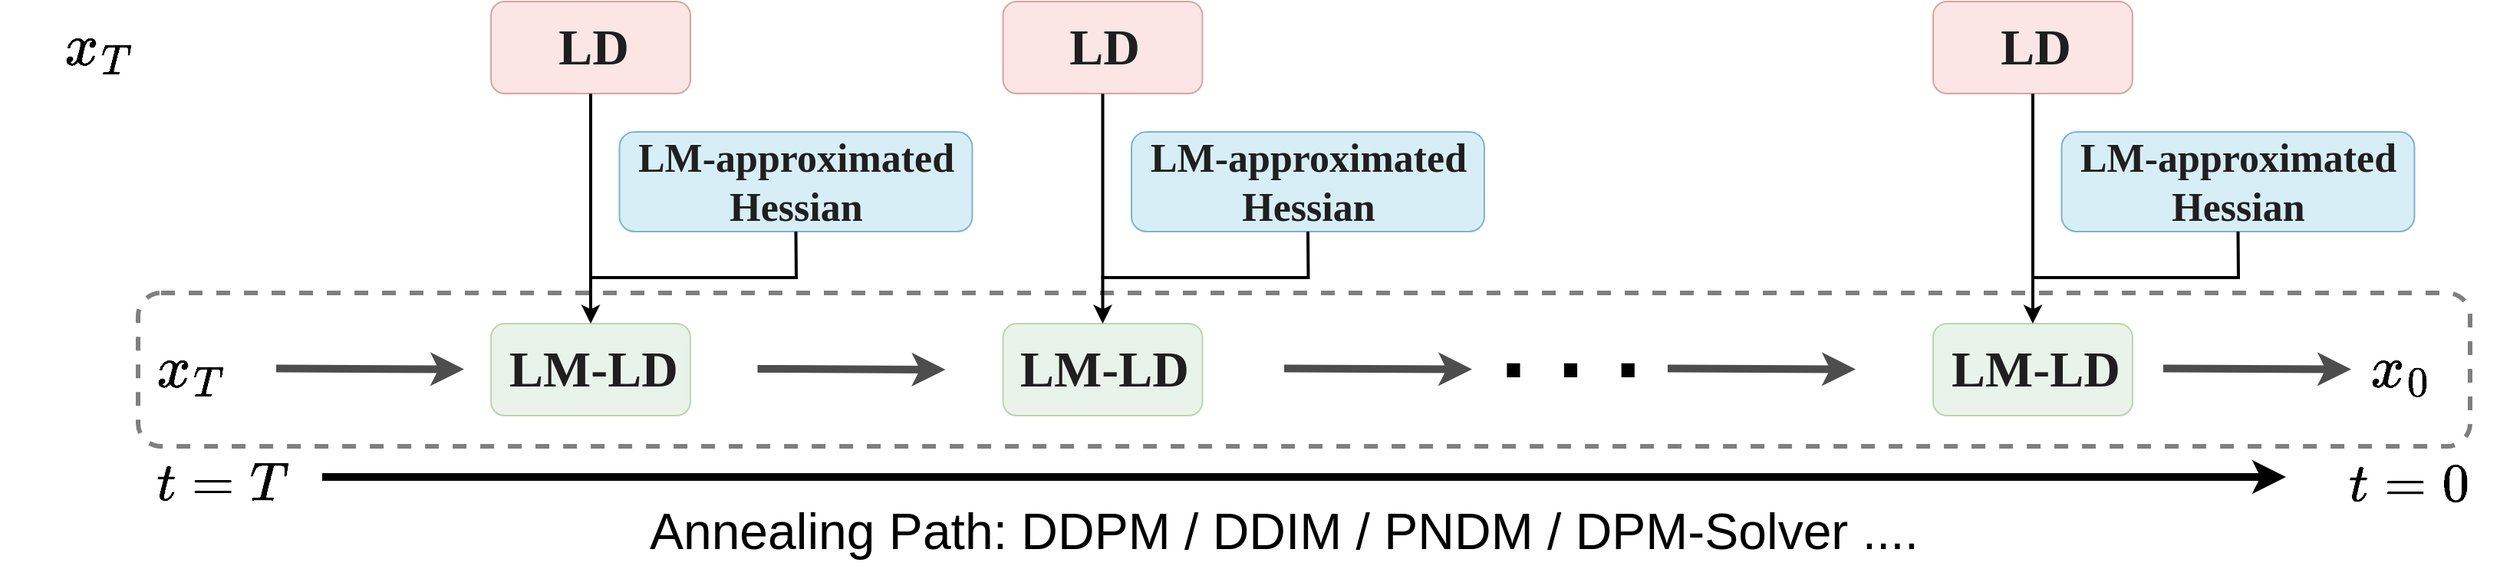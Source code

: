 <mxfile version="24.7.10">
  <diagram name="第 1 页" id="lS-i0Gt15iTJMl3-oWpZ">
    <mxGraphModel dx="2330" dy="1331" grid="1" gridSize="10" guides="1" tooltips="1" connect="1" arrows="1" fold="1" page="1" pageScale="1" pageWidth="1654" pageHeight="1169" math="1" shadow="0">
      <root>
        <mxCell id="0" />
        <mxCell id="1" parent="0" />
        <mxCell id="y4yGmVKCfS3PrLfLOZ-u-2" value="" style="rounded=1;whiteSpace=wrap;html=1;fillColor=none;strokeColor=#000000;opacity=50;dashed=1;strokeWidth=3;" vertex="1" parent="1">
          <mxGeometry x="120" y="360" width="1520" height="100" as="geometry" />
        </mxCell>
        <mxCell id="tqPr3qISnYxZAip9u7IL-2" value="" style="rounded=1;whiteSpace=wrap;html=1;fillColor=#d5e8d4;strokeColor=#82b366;opacity=50;" parent="1" vertex="1">
          <mxGeometry x="350" y="380" width="130" height="60" as="geometry" />
        </mxCell>
        <mxCell id="tqPr3qISnYxZAip9u7IL-1" value="&lt;span style=&quot;color: rgb(31, 31, 31); font-family: &amp;quot;Times New Roman&amp;quot;; text-align: left;&quot;&gt;&lt;font style=&quot;font-size: 33px;&quot;&gt;&lt;b&gt;LM-LD&lt;/b&gt;&lt;/font&gt;&lt;/span&gt;" style="rounded=1;whiteSpace=wrap;html=1;fillColor=none;strokeColor=none;opacity=30;gradientColor=none;" parent="1" vertex="1">
          <mxGeometry x="352.5" y="386.87" width="127.5" height="46.25" as="geometry" />
        </mxCell>
        <mxCell id="tqPr3qISnYxZAip9u7IL-3" value="" style="endArrow=classic;html=1;rounded=0;strokeWidth=5;" parent="1" edge="1">
          <mxGeometry width="50" height="50" relative="1" as="geometry">
            <mxPoint x="240" y="480" as="sourcePoint" />
            <mxPoint x="1520" y="480" as="targetPoint" />
          </mxGeometry>
        </mxCell>
        <mxCell id="tqPr3qISnYxZAip9u7IL-4" value="&lt;font style=&quot;font-size: 30px;&quot;&gt;$$t = T$$&lt;/font&gt;" style="text;html=1;align=center;verticalAlign=middle;whiteSpace=wrap;rounded=0;" parent="1" vertex="1">
          <mxGeometry x="110" y="470" width="130" height="30" as="geometry" />
        </mxCell>
        <mxCell id="tqPr3qISnYxZAip9u7IL-5" value="&lt;font style=&quot;font-size: 30px;&quot;&gt;$$t = 0$$&lt;/font&gt;" style="text;html=1;align=center;verticalAlign=middle;whiteSpace=wrap;rounded=0;" parent="1" vertex="1">
          <mxGeometry x="1570" y="470" width="60" height="30" as="geometry" />
        </mxCell>
        <mxCell id="tqPr3qISnYxZAip9u7IL-6" value="&lt;font style=&quot;font-size: 33px;&quot;&gt;Annealing Path: DDPM / DDIM / PNDM / DPM-Solver ....&lt;/font&gt;" style="text;html=1;align=center;verticalAlign=middle;whiteSpace=wrap;rounded=0;" parent="1" vertex="1">
          <mxGeometry x="367" y="500" width="1000" height="30" as="geometry" />
        </mxCell>
        <mxCell id="tqPr3qISnYxZAip9u7IL-13" style="edgeStyle=orthogonalEdgeStyle;rounded=0;orthogonalLoop=1;jettySize=auto;html=1;strokeWidth=2;entryX=0.5;entryY=0;entryDx=0;entryDy=0;" parent="1" source="tqPr3qISnYxZAip9u7IL-7" target="tqPr3qISnYxZAip9u7IL-2" edge="1">
          <mxGeometry relative="1" as="geometry">
            <mxPoint x="415" y="390" as="targetPoint" />
          </mxGeometry>
        </mxCell>
        <mxCell id="tqPr3qISnYxZAip9u7IL-7" value="" style="rounded=1;whiteSpace=wrap;html=1;fillColor=#f8cecc;strokeColor=#b85450;opacity=50;" parent="1" vertex="1">
          <mxGeometry x="350" y="170" width="130" height="60" as="geometry" />
        </mxCell>
        <mxCell id="tqPr3qISnYxZAip9u7IL-8" value="&lt;span style=&quot;color: rgb(31, 31, 31); font-family: &amp;quot;Times New Roman&amp;quot;; text-align: left;&quot;&gt;&lt;font style=&quot;font-size: 33px;&quot;&gt;&lt;b&gt;LD&lt;/b&gt;&lt;/font&gt;&lt;/span&gt;" style="rounded=1;whiteSpace=wrap;html=1;fillColor=none;strokeColor=none;opacity=30;gradientColor=none;" parent="1" vertex="1">
          <mxGeometry x="352.5" y="176.87" width="127.5" height="46.25" as="geometry" />
        </mxCell>
        <mxCell id="tqPr3qISnYxZAip9u7IL-9" value="" style="rounded=1;whiteSpace=wrap;html=1;fillColor=#b1ddf0;strokeColor=#10739e;opacity=50;" parent="1" vertex="1">
          <mxGeometry x="433.75" y="255" width="230" height="65" as="geometry" />
        </mxCell>
        <mxCell id="tqPr3qISnYxZAip9u7IL-10" value="&lt;span style=&quot;color: rgb(31, 31, 31); font-family: &amp;quot;Times New Roman&amp;quot;; text-align: left; font-size: 26px;&quot;&gt;&lt;font style=&quot;font-size: 26px;&quot;&gt;&lt;b style=&quot;&quot;&gt;LM-approximated&lt;/b&gt;&lt;/font&gt;&lt;/span&gt;&lt;div style=&quot;font-size: 26px;&quot;&gt;&lt;span style=&quot;color: rgb(31, 31, 31); font-family: &amp;quot;Times New Roman&amp;quot;; text-align: left;&quot;&gt;&lt;font style=&quot;font-size: 26px;&quot;&gt;&lt;b style=&quot;&quot;&gt;Hessian&lt;/b&gt;&lt;/font&gt;&lt;/span&gt;&lt;/div&gt;" style="rounded=1;whiteSpace=wrap;html=1;fillColor=none;strokeColor=none;opacity=30;gradientColor=none;" parent="1" vertex="1">
          <mxGeometry x="400" y="264.38" width="297.5" height="46.25" as="geometry" />
        </mxCell>
        <mxCell id="tqPr3qISnYxZAip9u7IL-15" value="" style="endArrow=none;html=1;rounded=0;entryX=0.5;entryY=1;entryDx=0;entryDy=0;strokeWidth=2;" parent="1" target="tqPr3qISnYxZAip9u7IL-9" edge="1">
          <mxGeometry width="50" height="50" relative="1" as="geometry">
            <mxPoint x="414" y="350" as="sourcePoint" />
            <mxPoint x="549" y="320" as="targetPoint" />
            <Array as="points">
              <mxPoint x="549" y="350" />
            </Array>
          </mxGeometry>
        </mxCell>
        <mxCell id="tqPr3qISnYxZAip9u7IL-39" value="" style="rounded=1;whiteSpace=wrap;html=1;fillColor=#d5e8d4;strokeColor=#82b366;opacity=50;" parent="1" vertex="1">
          <mxGeometry x="683.75" y="380" width="130" height="60" as="geometry" />
        </mxCell>
        <mxCell id="tqPr3qISnYxZAip9u7IL-40" value="&lt;span style=&quot;color: rgb(31, 31, 31); font-family: &amp;quot;Times New Roman&amp;quot;; text-align: left;&quot;&gt;&lt;font style=&quot;font-size: 33px;&quot;&gt;&lt;b&gt;LM-LD&lt;/b&gt;&lt;/font&gt;&lt;/span&gt;" style="rounded=1;whiteSpace=wrap;html=1;fillColor=none;strokeColor=none;opacity=30;gradientColor=none;" parent="1" vertex="1">
          <mxGeometry x="686.25" y="386.87" width="127.5" height="46.25" as="geometry" />
        </mxCell>
        <mxCell id="tqPr3qISnYxZAip9u7IL-41" style="edgeStyle=orthogonalEdgeStyle;rounded=0;orthogonalLoop=1;jettySize=auto;html=1;strokeWidth=2;entryX=0.5;entryY=0;entryDx=0;entryDy=0;" parent="1" source="tqPr3qISnYxZAip9u7IL-42" target="tqPr3qISnYxZAip9u7IL-39" edge="1">
          <mxGeometry relative="1" as="geometry">
            <mxPoint x="748.75" y="390" as="targetPoint" />
          </mxGeometry>
        </mxCell>
        <mxCell id="tqPr3qISnYxZAip9u7IL-42" value="" style="rounded=1;whiteSpace=wrap;html=1;fillColor=#f8cecc;strokeColor=#b85450;opacity=50;" parent="1" vertex="1">
          <mxGeometry x="683.75" y="170" width="130" height="60" as="geometry" />
        </mxCell>
        <mxCell id="tqPr3qISnYxZAip9u7IL-43" value="&lt;span style=&quot;color: rgb(31, 31, 31); font-family: &amp;quot;Times New Roman&amp;quot;; text-align: left;&quot;&gt;&lt;font style=&quot;font-size: 33px;&quot;&gt;&lt;b&gt;LD&lt;/b&gt;&lt;/font&gt;&lt;/span&gt;" style="rounded=1;whiteSpace=wrap;html=1;fillColor=none;strokeColor=none;opacity=30;gradientColor=none;" parent="1" vertex="1">
          <mxGeometry x="686.25" y="176.87" width="127.5" height="46.25" as="geometry" />
        </mxCell>
        <mxCell id="tqPr3qISnYxZAip9u7IL-44" value="" style="rounded=1;whiteSpace=wrap;html=1;fillColor=#b1ddf0;strokeColor=#10739e;opacity=50;" parent="1" vertex="1">
          <mxGeometry x="767.5" y="255" width="230" height="65" as="geometry" />
        </mxCell>
        <mxCell id="tqPr3qISnYxZAip9u7IL-45" value="&lt;span style=&quot;color: rgb(31, 31, 31); font-family: &amp;quot;Times New Roman&amp;quot;; text-align: left; font-size: 26px;&quot;&gt;&lt;font style=&quot;font-size: 26px;&quot;&gt;&lt;b style=&quot;&quot;&gt;LM-approximated&lt;/b&gt;&lt;/font&gt;&lt;/span&gt;&lt;div style=&quot;font-size: 26px;&quot;&gt;&lt;span style=&quot;color: rgb(31, 31, 31); font-family: &amp;quot;Times New Roman&amp;quot;; text-align: left;&quot;&gt;&lt;font style=&quot;font-size: 26px;&quot;&gt;&lt;b style=&quot;&quot;&gt;Hessian&lt;/b&gt;&lt;/font&gt;&lt;/span&gt;&lt;/div&gt;" style="rounded=1;whiteSpace=wrap;html=1;fillColor=none;strokeColor=none;opacity=30;gradientColor=none;" parent="1" vertex="1">
          <mxGeometry x="733.75" y="264.38" width="297.5" height="46.25" as="geometry" />
        </mxCell>
        <mxCell id="tqPr3qISnYxZAip9u7IL-46" value="" style="endArrow=none;html=1;rounded=0;entryX=0.5;entryY=1;entryDx=0;entryDy=0;strokeWidth=2;" parent="1" target="tqPr3qISnYxZAip9u7IL-44" edge="1">
          <mxGeometry width="50" height="50" relative="1" as="geometry">
            <mxPoint x="747.75" y="350" as="sourcePoint" />
            <mxPoint x="882.75" y="320" as="targetPoint" />
            <Array as="points">
              <mxPoint x="882.75" y="350" />
            </Array>
          </mxGeometry>
        </mxCell>
        <mxCell id="tqPr3qISnYxZAip9u7IL-47" value="" style="rounded=1;whiteSpace=wrap;html=1;fillColor=#d5e8d4;strokeColor=#82b366;opacity=50;" parent="1" vertex="1">
          <mxGeometry x="1290" y="380" width="130" height="60" as="geometry" />
        </mxCell>
        <mxCell id="tqPr3qISnYxZAip9u7IL-48" value="&lt;span style=&quot;color: rgb(31, 31, 31); font-family: &amp;quot;Times New Roman&amp;quot;; text-align: left;&quot;&gt;&lt;font style=&quot;font-size: 33px;&quot;&gt;&lt;b&gt;LM-LD&lt;/b&gt;&lt;/font&gt;&lt;/span&gt;" style="rounded=1;whiteSpace=wrap;html=1;fillColor=none;strokeColor=none;opacity=30;gradientColor=none;" parent="1" vertex="1">
          <mxGeometry x="1292.5" y="386.87" width="127.5" height="46.25" as="geometry" />
        </mxCell>
        <mxCell id="tqPr3qISnYxZAip9u7IL-49" style="edgeStyle=orthogonalEdgeStyle;rounded=0;orthogonalLoop=1;jettySize=auto;html=1;strokeWidth=2;entryX=0.5;entryY=0;entryDx=0;entryDy=0;" parent="1" source="tqPr3qISnYxZAip9u7IL-50" target="tqPr3qISnYxZAip9u7IL-47" edge="1">
          <mxGeometry relative="1" as="geometry">
            <mxPoint x="1355" y="390" as="targetPoint" />
          </mxGeometry>
        </mxCell>
        <mxCell id="tqPr3qISnYxZAip9u7IL-50" value="" style="rounded=1;whiteSpace=wrap;html=1;fillColor=#f8cecc;strokeColor=#b85450;opacity=50;" parent="1" vertex="1">
          <mxGeometry x="1290" y="170" width="130" height="60" as="geometry" />
        </mxCell>
        <mxCell id="tqPr3qISnYxZAip9u7IL-51" value="&lt;span style=&quot;color: rgb(31, 31, 31); font-family: &amp;quot;Times New Roman&amp;quot;; text-align: left;&quot;&gt;&lt;font style=&quot;font-size: 33px;&quot;&gt;&lt;b&gt;LD&lt;/b&gt;&lt;/font&gt;&lt;/span&gt;" style="rounded=1;whiteSpace=wrap;html=1;fillColor=none;strokeColor=none;opacity=30;gradientColor=none;" parent="1" vertex="1">
          <mxGeometry x="1292.5" y="176.87" width="127.5" height="46.25" as="geometry" />
        </mxCell>
        <mxCell id="tqPr3qISnYxZAip9u7IL-52" value="" style="rounded=1;whiteSpace=wrap;html=1;fillColor=#b1ddf0;strokeColor=#10739e;opacity=50;" parent="1" vertex="1">
          <mxGeometry x="1373.75" y="255" width="230" height="65" as="geometry" />
        </mxCell>
        <mxCell id="tqPr3qISnYxZAip9u7IL-53" value="&lt;span style=&quot;color: rgb(31, 31, 31); font-family: &amp;quot;Times New Roman&amp;quot;; text-align: left; font-size: 26px;&quot;&gt;&lt;font style=&quot;font-size: 26px;&quot;&gt;&lt;b style=&quot;&quot;&gt;LM-approximated&lt;/b&gt;&lt;/font&gt;&lt;/span&gt;&lt;div style=&quot;font-size: 26px;&quot;&gt;&lt;span style=&quot;color: rgb(31, 31, 31); font-family: &amp;quot;Times New Roman&amp;quot;; text-align: left;&quot;&gt;&lt;font style=&quot;font-size: 26px;&quot;&gt;&lt;b style=&quot;&quot;&gt;Hessian&lt;/b&gt;&lt;/font&gt;&lt;/span&gt;&lt;/div&gt;" style="rounded=1;whiteSpace=wrap;html=1;fillColor=none;strokeColor=none;opacity=30;gradientColor=none;" parent="1" vertex="1">
          <mxGeometry x="1340" y="264.38" width="297.5" height="46.25" as="geometry" />
        </mxCell>
        <mxCell id="tqPr3qISnYxZAip9u7IL-54" value="" style="endArrow=none;html=1;rounded=0;entryX=0.5;entryY=1;entryDx=0;entryDy=0;strokeWidth=2;" parent="1" target="tqPr3qISnYxZAip9u7IL-52" edge="1">
          <mxGeometry width="50" height="50" relative="1" as="geometry">
            <mxPoint x="1354" y="350" as="sourcePoint" />
            <mxPoint x="1489" y="320" as="targetPoint" />
            <Array as="points">
              <mxPoint x="1489" y="350" />
            </Array>
          </mxGeometry>
        </mxCell>
        <mxCell id="tqPr3qISnYxZAip9u7IL-58" value="&lt;font style=&quot;font-size: 33px;&quot;&gt;$$x_T$$&lt;/font&gt;" style="text;html=1;align=center;verticalAlign=middle;whiteSpace=wrap;rounded=0;" parent="1" vertex="1">
          <mxGeometry x="90" y="395" width="130" height="30" as="geometry" />
        </mxCell>
        <mxCell id="y4yGmVKCfS3PrLfLOZ-u-1" value="&lt;font style=&quot;font-size: 33px;&quot;&gt;$$x_T$$&lt;/font&gt;" style="text;html=1;align=center;verticalAlign=middle;whiteSpace=wrap;rounded=0;" vertex="1" parent="1">
          <mxGeometry x="30" y="184.99" width="130" height="30" as="geometry" />
        </mxCell>
        <mxCell id="y4yGmVKCfS3PrLfLOZ-u-3" value="" style="endArrow=classic;html=1;rounded=0;strokeWidth=5;strokeColor=#4D4D4D;" edge="1" parent="1">
          <mxGeometry width="50" height="50" relative="1" as="geometry">
            <mxPoint x="210" y="409.28" as="sourcePoint" />
            <mxPoint x="332.5" y="409.78" as="targetPoint" />
          </mxGeometry>
        </mxCell>
        <mxCell id="y4yGmVKCfS3PrLfLOZ-u-4" value="" style="endArrow=classic;html=1;rounded=0;strokeWidth=5;strokeColor=#4D4D4D;" edge="1" parent="1">
          <mxGeometry width="50" height="50" relative="1" as="geometry">
            <mxPoint x="523.75" y="409.5" as="sourcePoint" />
            <mxPoint x="646.25" y="410" as="targetPoint" />
          </mxGeometry>
        </mxCell>
        <mxCell id="y4yGmVKCfS3PrLfLOZ-u-5" style="edgeStyle=orthogonalEdgeStyle;rounded=0;orthogonalLoop=1;jettySize=auto;html=1;exitX=0.5;exitY=1;exitDx=0;exitDy=0;" edge="1" parent="1" source="tqPr3qISnYxZAip9u7IL-58" target="tqPr3qISnYxZAip9u7IL-58">
          <mxGeometry relative="1" as="geometry" />
        </mxCell>
        <mxCell id="y4yGmVKCfS3PrLfLOZ-u-6" value="" style="endArrow=classic;html=1;rounded=0;strokeWidth=5;strokeColor=#4D4D4D;" edge="1" parent="1">
          <mxGeometry width="50" height="50" relative="1" as="geometry">
            <mxPoint x="867" y="409.3" as="sourcePoint" />
            <mxPoint x="989.5" y="409.8" as="targetPoint" />
          </mxGeometry>
        </mxCell>
        <mxCell id="y4yGmVKCfS3PrLfLOZ-u-7" value="" style="endArrow=classic;html=1;rounded=0;strokeWidth=5;strokeColor=#4D4D4D;" edge="1" parent="1">
          <mxGeometry width="50" height="50" relative="1" as="geometry">
            <mxPoint x="1117" y="409.3" as="sourcePoint" />
            <mxPoint x="1239.5" y="409.8" as="targetPoint" />
          </mxGeometry>
        </mxCell>
        <mxCell id="y4yGmVKCfS3PrLfLOZ-u-8" value="&lt;font size=&quot;1&quot; style=&quot;&quot;&gt;&lt;b style=&quot;font-size: 61px;&quot;&gt;&amp;nbsp;· · ·&lt;/b&gt;&lt;/font&gt;" style="text;html=1;align=center;verticalAlign=middle;whiteSpace=wrap;rounded=0;" vertex="1" parent="1">
          <mxGeometry x="977" y="380" width="140" height="60" as="geometry" />
        </mxCell>
        <mxCell id="y4yGmVKCfS3PrLfLOZ-u-9" value="" style="endArrow=classic;html=1;rounded=0;strokeWidth=5;strokeColor=#4D4D4D;" edge="1" parent="1">
          <mxGeometry width="50" height="50" relative="1" as="geometry">
            <mxPoint x="1440" y="409.28" as="sourcePoint" />
            <mxPoint x="1562.5" y="409.78" as="targetPoint" />
          </mxGeometry>
        </mxCell>
        <mxCell id="y4yGmVKCfS3PrLfLOZ-u-10" value="&lt;font style=&quot;font-size: 33px;&quot;&gt;$$x_0$$&lt;/font&gt;" style="text;html=1;align=center;verticalAlign=middle;whiteSpace=wrap;rounded=0;" vertex="1" parent="1">
          <mxGeometry x="1540" y="395" width="110" height="30" as="geometry" />
        </mxCell>
      </root>
    </mxGraphModel>
  </diagram>
</mxfile>
